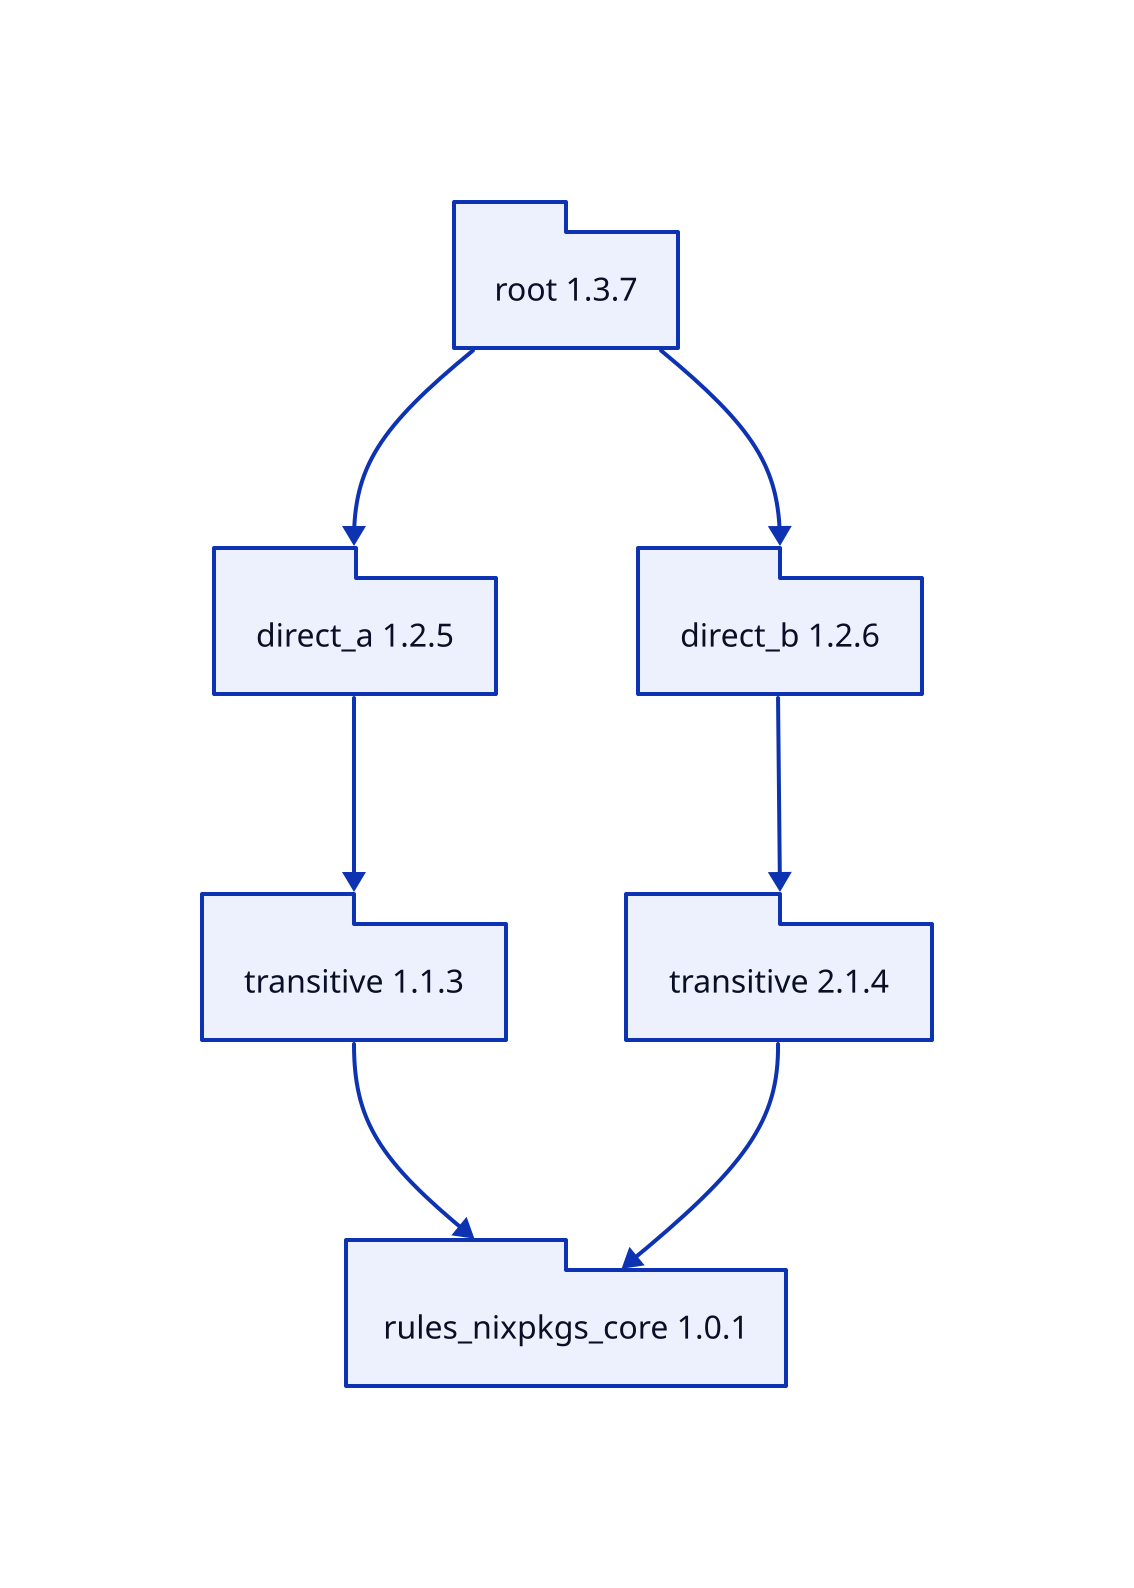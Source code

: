 rules_nixpkgs_core: rules_nixpkgs_core 1.0.1 {
    shape: package
    style.font-size: 16
}

transitive_1: transitive 1.1.3 {
    shape: package
    style.font-size: 16
}

transitive_1 -> rules_nixpkgs_core

transitive_2: transitive 2.1.4 {
    shape: package
    style.font-size: 16
}

transitive_2 -> rules_nixpkgs_core

direct_a: direct_a 1.2.5 {
    shape: package
    style.font-size: 16
}

direct_a -> transitive_1

direct_b: direct_b 1.2.6 {
    shape: package
    style.font-size: 16
}

direct_b -> transitive_2

root: root 1.3.7 {
    shape: package
    style.font-size: 16
}

root -> direct_a
root -> direct_b
